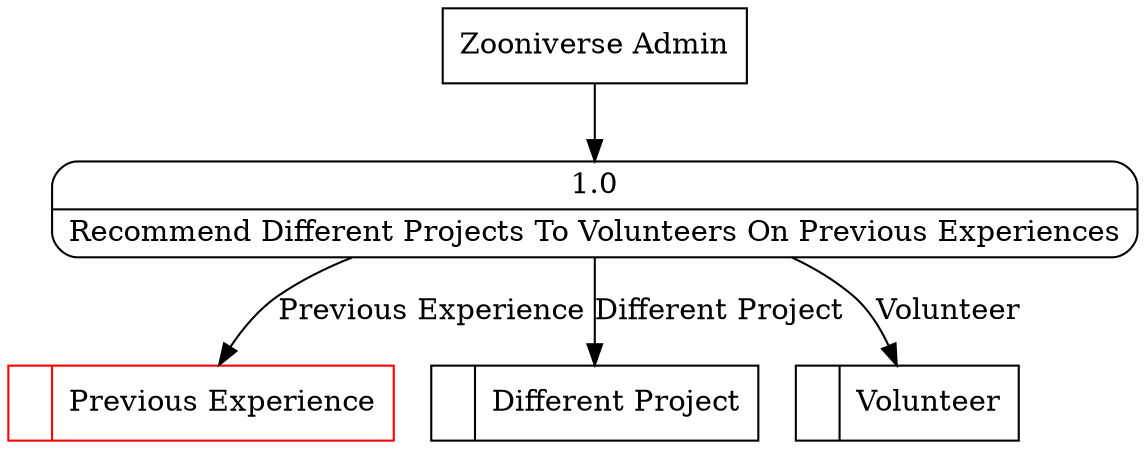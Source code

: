 digraph dfd2{ 
node[shape=record]
200 [label="<f0>  |<f1> Previous Experience " color=red];
201 [label="<f0>  |<f1> Different Project " ];
202 [label="<f0>  |<f1> Volunteer " ];
203 [label="Zooniverse Admin" shape=box];
204 [label="{<f0> 1.0|<f1> Recommend Different Projects To Volunteers On Previous Experiences }" shape=Mrecord];
203 -> 204
204 -> 201 [label="Different Project"]
204 -> 202 [label="Volunteer"]
204 -> 200 [label="Previous Experience"]
}